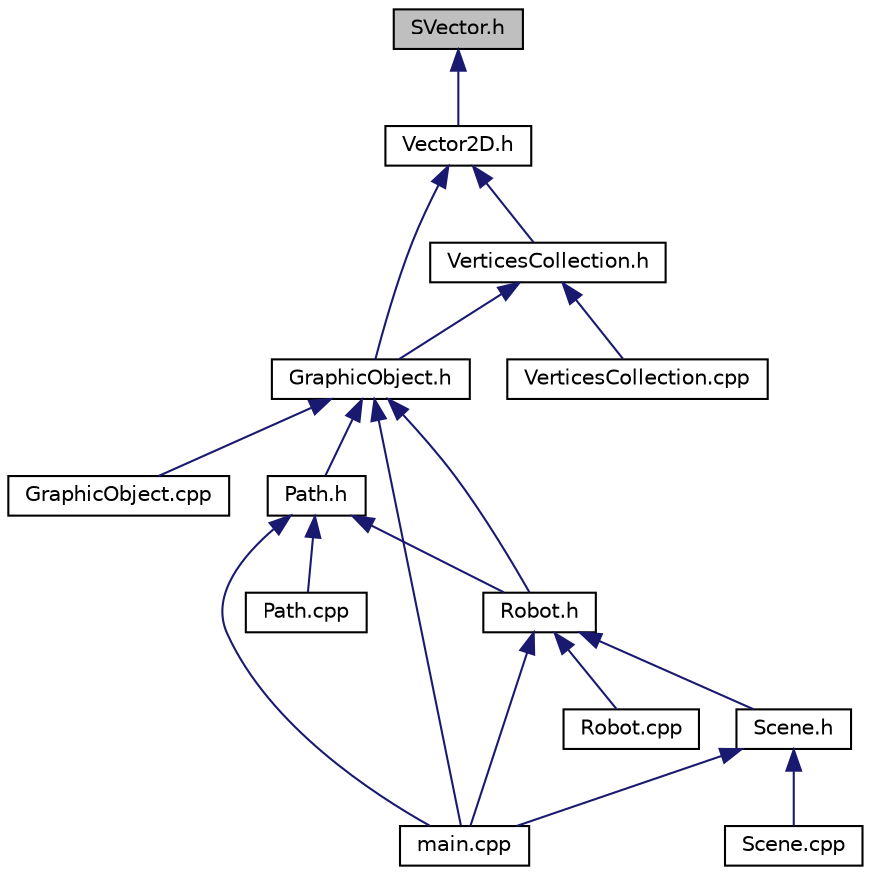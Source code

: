 digraph "SVector.h"
{
  edge [fontname="Helvetica",fontsize="10",labelfontname="Helvetica",labelfontsize="10"];
  node [fontname="Helvetica",fontsize="10",shape=record];
  Node2 [label="SVector.h",height=0.2,width=0.4,color="black", fillcolor="grey75", style="filled", fontcolor="black"];
  Node2 -> Node3 [dir="back",color="midnightblue",fontsize="10",style="solid"];
  Node3 [label="Vector2D.h",height=0.2,width=0.4,color="black", fillcolor="white", style="filled",URL="$Vector2D_8h.html"];
  Node3 -> Node4 [dir="back",color="midnightblue",fontsize="10",style="solid"];
  Node4 [label="GraphicObject.h",height=0.2,width=0.4,color="black", fillcolor="white", style="filled",URL="$GraphicObject_8h.html"];
  Node4 -> Node5 [dir="back",color="midnightblue",fontsize="10",style="solid"];
  Node5 [label="GraphicObject.cpp",height=0.2,width=0.4,color="black", fillcolor="white", style="filled",URL="$GraphicObject_8cpp.html"];
  Node4 -> Node6 [dir="back",color="midnightblue",fontsize="10",style="solid"];
  Node6 [label="main.cpp",height=0.2,width=0.4,color="black", fillcolor="white", style="filled",URL="$main_8cpp.html"];
  Node4 -> Node7 [dir="back",color="midnightblue",fontsize="10",style="solid"];
  Node7 [label="Robot.h",height=0.2,width=0.4,color="black", fillcolor="white", style="filled",URL="$Robot_8h.html"];
  Node7 -> Node6 [dir="back",color="midnightblue",fontsize="10",style="solid"];
  Node7 -> Node8 [dir="back",color="midnightblue",fontsize="10",style="solid"];
  Node8 [label="Scene.h",height=0.2,width=0.4,color="black", fillcolor="white", style="filled",URL="$Scene_8h.html"];
  Node8 -> Node6 [dir="back",color="midnightblue",fontsize="10",style="solid"];
  Node8 -> Node9 [dir="back",color="midnightblue",fontsize="10",style="solid"];
  Node9 [label="Scene.cpp",height=0.2,width=0.4,color="black", fillcolor="white", style="filled",URL="$Scene_8cpp.html"];
  Node7 -> Node10 [dir="back",color="midnightblue",fontsize="10",style="solid"];
  Node10 [label="Robot.cpp",height=0.2,width=0.4,color="black", fillcolor="white", style="filled",URL="$Robot_8cpp.html"];
  Node4 -> Node11 [dir="back",color="midnightblue",fontsize="10",style="solid"];
  Node11 [label="Path.h",height=0.2,width=0.4,color="black", fillcolor="white", style="filled",URL="$Path_8h.html"];
  Node11 -> Node7 [dir="back",color="midnightblue",fontsize="10",style="solid"];
  Node11 -> Node6 [dir="back",color="midnightblue",fontsize="10",style="solid"];
  Node11 -> Node12 [dir="back",color="midnightblue",fontsize="10",style="solid"];
  Node12 [label="Path.cpp",height=0.2,width=0.4,color="black", fillcolor="white", style="filled",URL="$Path_8cpp.html"];
  Node3 -> Node13 [dir="back",color="midnightblue",fontsize="10",style="solid"];
  Node13 [label="VerticesCollection.h",height=0.2,width=0.4,color="black", fillcolor="white", style="filled",URL="$VerticesCollection_8h.html"];
  Node13 -> Node4 [dir="back",color="midnightblue",fontsize="10",style="solid"];
  Node13 -> Node14 [dir="back",color="midnightblue",fontsize="10",style="solid"];
  Node14 [label="VerticesCollection.cpp",height=0.2,width=0.4,color="black", fillcolor="white", style="filled",URL="$VerticesCollection_8cpp.html"];
}

